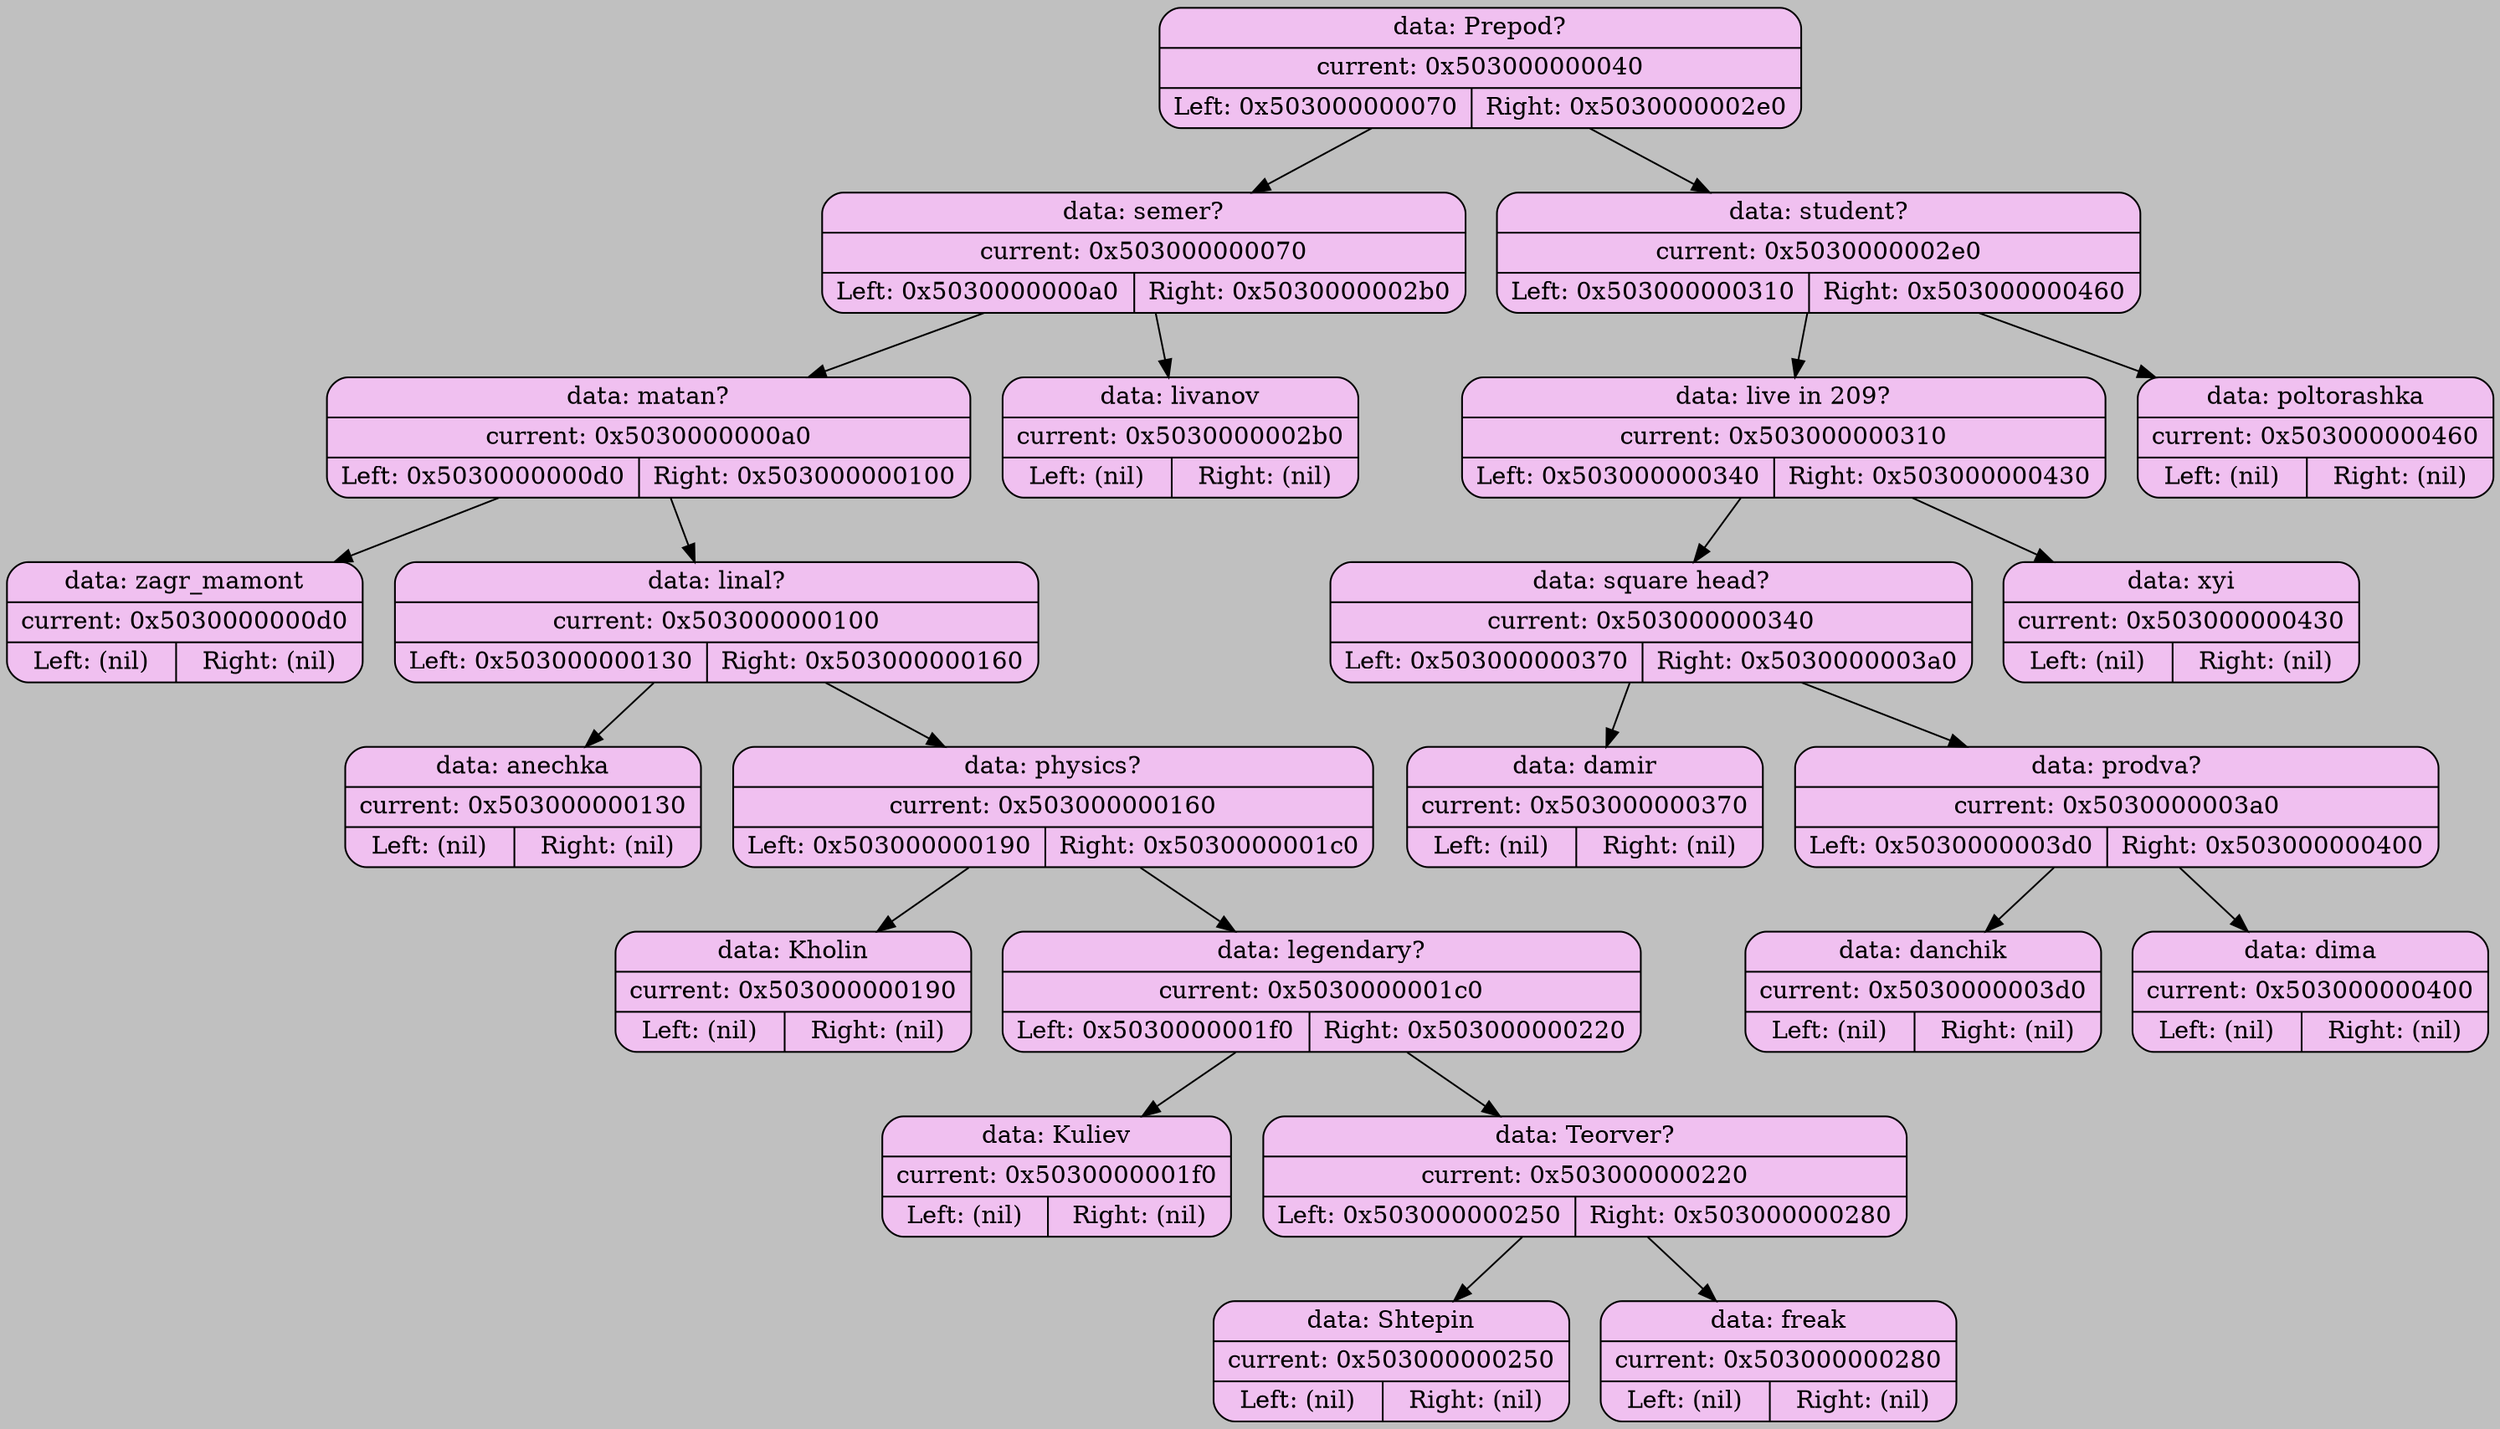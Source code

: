 digraph BinaryTree {
    bgcolor="#C0C0C0";

    node [shape=record];
    "0x503000000040" [shape=Mrecord, style=filled; fillcolor="#F0C0F0"; label="{data: Prepod? | current: 0x503000000040 | { Left: 0x503000000070 | Right: 0x5030000002e0 } }"];
    "0x503000000040" -> "0x503000000070";
    "0x503000000070" [shape=Mrecord, style=filled; fillcolor="#F0C0F0"; label="{data: semer? | current: 0x503000000070 | { Left: 0x5030000000a0 | Right: 0x5030000002b0 } }"];
    "0x503000000070" -> "0x5030000000a0";
    "0x5030000000a0" [shape=Mrecord, style=filled; fillcolor="#F0C0F0"; label="{data: matan? | current: 0x5030000000a0 | { Left: 0x5030000000d0 | Right: 0x503000000100 } }"];
    "0x5030000000a0" -> "0x5030000000d0";
    "0x5030000000d0" [shape=Mrecord, style=filled; fillcolor="#F0C0F0"; label="{data: zagr_mamont | current: 0x5030000000d0 | { Left: (nil) | Right: (nil) } }"];
    "0x5030000000a0" -> "0x503000000100";
    "0x503000000100" [shape=Mrecord, style=filled; fillcolor="#F0C0F0"; label="{data: linal? | current: 0x503000000100 | { Left: 0x503000000130 | Right: 0x503000000160 } }"];
    "0x503000000100" -> "0x503000000130";
    "0x503000000130" [shape=Mrecord, style=filled; fillcolor="#F0C0F0"; label="{data: anechka | current: 0x503000000130 | { Left: (nil) | Right: (nil) } }"];
    "0x503000000100" -> "0x503000000160";
    "0x503000000160" [shape=Mrecord, style=filled; fillcolor="#F0C0F0"; label="{data: physics? | current: 0x503000000160 | { Left: 0x503000000190 | Right: 0x5030000001c0 } }"];
    "0x503000000160" -> "0x503000000190";
    "0x503000000190" [shape=Mrecord, style=filled; fillcolor="#F0C0F0"; label="{data: Kholin | current: 0x503000000190 | { Left: (nil) | Right: (nil) } }"];
    "0x503000000160" -> "0x5030000001c0";
    "0x5030000001c0" [shape=Mrecord, style=filled; fillcolor="#F0C0F0"; label="{data: legendary? | current: 0x5030000001c0 | { Left: 0x5030000001f0 | Right: 0x503000000220 } }"];
    "0x5030000001c0" -> "0x5030000001f0";
    "0x5030000001f0" [shape=Mrecord, style=filled; fillcolor="#F0C0F0"; label="{data: Kuliev | current: 0x5030000001f0 | { Left: (nil) | Right: (nil) } }"];
    "0x5030000001c0" -> "0x503000000220";
    "0x503000000220" [shape=Mrecord, style=filled; fillcolor="#F0C0F0"; label="{data: Teorver? | current: 0x503000000220 | { Left: 0x503000000250 | Right: 0x503000000280 } }"];
    "0x503000000220" -> "0x503000000250";
    "0x503000000250" [shape=Mrecord, style=filled; fillcolor="#F0C0F0"; label="{data: Shtepin | current: 0x503000000250 | { Left: (nil) | Right: (nil) } }"];
    "0x503000000220" -> "0x503000000280";
    "0x503000000280" [shape=Mrecord, style=filled; fillcolor="#F0C0F0"; label="{data: freak | current: 0x503000000280 | { Left: (nil) | Right: (nil) } }"];
    "0x503000000070" -> "0x5030000002b0";
    "0x5030000002b0" [shape=Mrecord, style=filled; fillcolor="#F0C0F0"; label="{data: livanov | current: 0x5030000002b0 | { Left: (nil) | Right: (nil) } }"];
    "0x503000000040" -> "0x5030000002e0";
    "0x5030000002e0" [shape=Mrecord, style=filled; fillcolor="#F0C0F0"; label="{data: student? | current: 0x5030000002e0 | { Left: 0x503000000310 | Right: 0x503000000460 } }"];
    "0x5030000002e0" -> "0x503000000310";
    "0x503000000310" [shape=Mrecord, style=filled; fillcolor="#F0C0F0"; label="{data: live in 209? | current: 0x503000000310 | { Left: 0x503000000340 | Right: 0x503000000430 } }"];
    "0x503000000310" -> "0x503000000340";
    "0x503000000340" [shape=Mrecord, style=filled; fillcolor="#F0C0F0"; label="{data: square head? | current: 0x503000000340 | { Left: 0x503000000370 | Right: 0x5030000003a0 } }"];
    "0x503000000340" -> "0x503000000370";
    "0x503000000370" [shape=Mrecord, style=filled; fillcolor="#F0C0F0"; label="{data: damir | current: 0x503000000370 | { Left: (nil) | Right: (nil) } }"];
    "0x503000000340" -> "0x5030000003a0";
    "0x5030000003a0" [shape=Mrecord, style=filled; fillcolor="#F0C0F0"; label="{data: prodva? | current: 0x5030000003a0 | { Left: 0x5030000003d0 | Right: 0x503000000400 } }"];
    "0x5030000003a0" -> "0x5030000003d0";
    "0x5030000003d0" [shape=Mrecord, style=filled; fillcolor="#F0C0F0"; label="{data: danchik | current: 0x5030000003d0 | { Left: (nil) | Right: (nil) } }"];
    "0x5030000003a0" -> "0x503000000400";
    "0x503000000400" [shape=Mrecord, style=filled; fillcolor="#F0C0F0"; label="{data: dima | current: 0x503000000400 | { Left: (nil) | Right: (nil) } }"];
    "0x503000000310" -> "0x503000000430";
    "0x503000000430" [shape=Mrecord, style=filled; fillcolor="#F0C0F0"; label="{data: xyi | current: 0x503000000430 | { Left: (nil) | Right: (nil) } }"];
    "0x5030000002e0" -> "0x503000000460";
    "0x503000000460" [shape=Mrecord, style=filled; fillcolor="#F0C0F0"; label="{data: poltorashka | current: 0x503000000460 | { Left: (nil) | Right: (nil) } }"];
}
